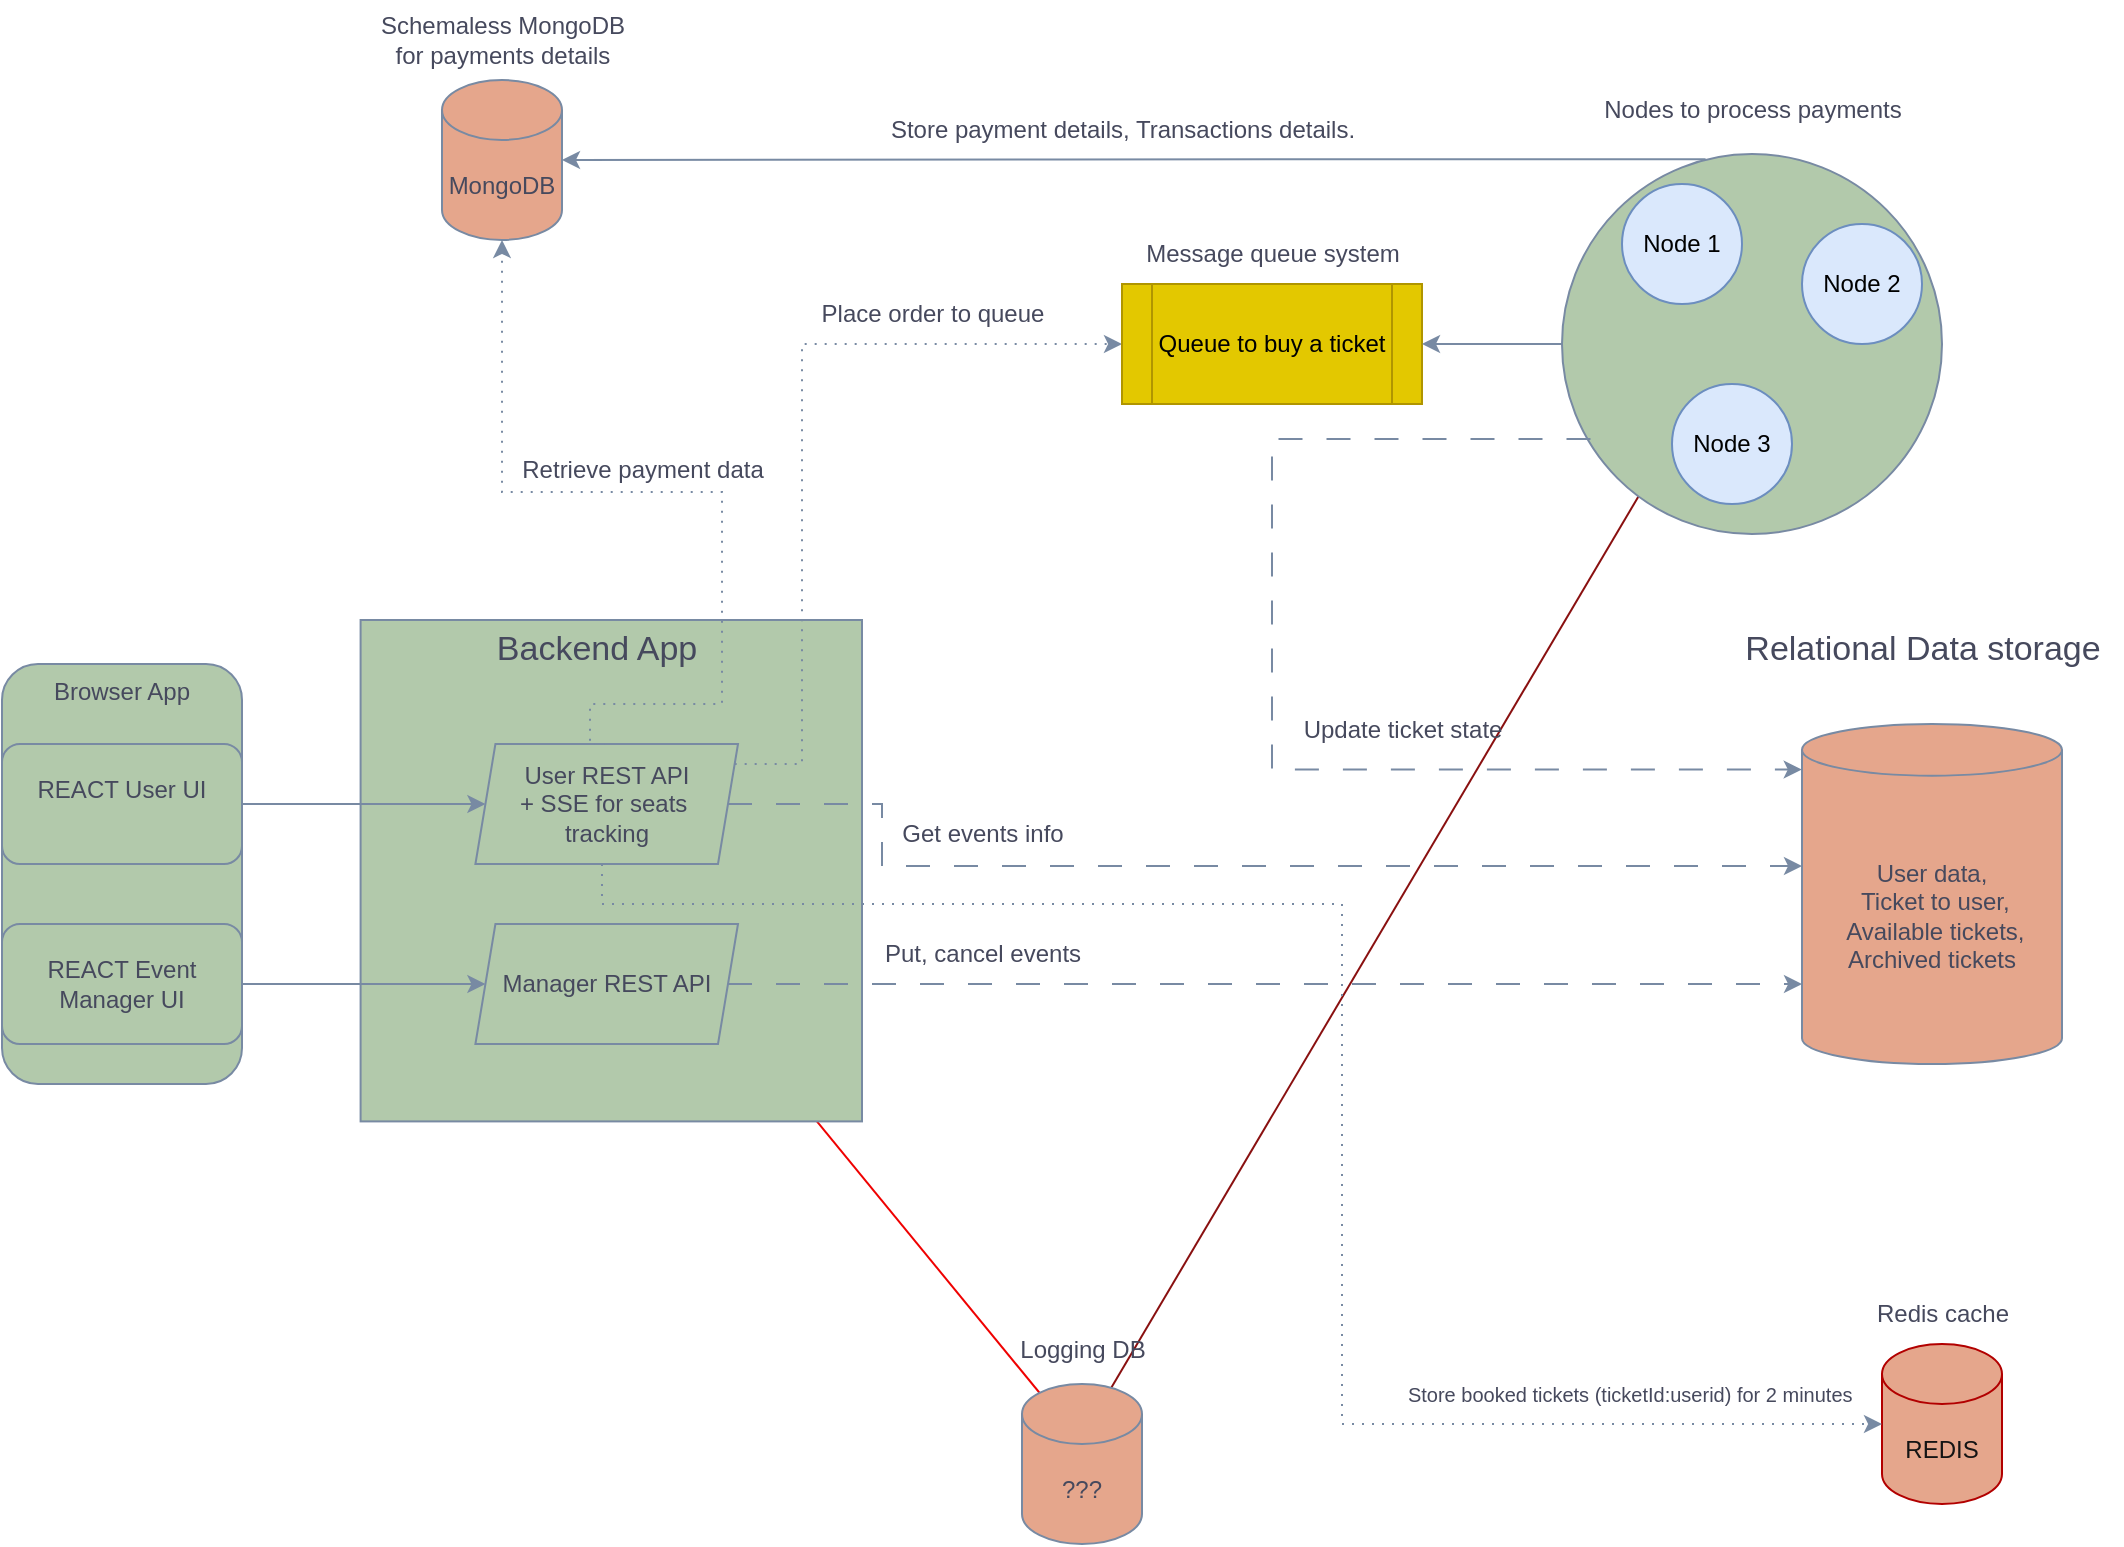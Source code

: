 <mxfile version="24.7.14">
  <diagram name="Page-1" id="6133507b-19e7-1e82-6fc7-422aa6c4b21f">
    <mxGraphModel dx="1500" dy="820" grid="1" gridSize="10" guides="1" tooltips="1" connect="1" arrows="1" fold="1" page="1" pageScale="1" pageWidth="1100" pageHeight="850" background="none" math="0" shadow="0">
      <root>
        <mxCell id="0" />
        <mxCell id="1" parent="0" />
        <mxCell id="8RKPcWR6JXZ6SVr-2ro6-72" value="" style="endArrow=none;html=1;rounded=0;strokeColor=#ef0101;fontColor=#46495D;fillColor=#B2C9AB;exitX=0.523;exitY=0.4;exitDx=0;exitDy=0;exitPerimeter=0;" edge="1" parent="1" source="8RKPcWR6JXZ6SVr-2ro6-67" target="8RKPcWR6JXZ6SVr-2ro6-8">
          <mxGeometry width="50" height="50" relative="1" as="geometry">
            <mxPoint x="596" y="713" as="sourcePoint" />
            <mxPoint x="860" y="264" as="targetPoint" />
          </mxGeometry>
        </mxCell>
        <mxCell id="8RKPcWR6JXZ6SVr-2ro6-71" value="" style="endArrow=none;html=1;rounded=1;strokeColor=#891010;fontColor=#46495D;fillColor=#B2C9AB;entryX=0.209;entryY=0.888;entryDx=0;entryDy=0;entryPerimeter=0;curved=0;" edge="1" parent="1" target="8RKPcWR6JXZ6SVr-2ro6-37">
          <mxGeometry width="50" height="50" relative="1" as="geometry">
            <mxPoint x="568" y="730" as="sourcePoint" />
            <mxPoint x="640" y="650" as="targetPoint" />
          </mxGeometry>
        </mxCell>
        <mxCell id="8RKPcWR6JXZ6SVr-2ro6-24" value="Get events info" style="text;html=1;align=center;verticalAlign=middle;resizable=0;points=[];autosize=1;strokeColor=none;fillColor=none;labelBackgroundColor=none;fontColor=#46495D;" vertex="1" parent="1">
          <mxGeometry x="470" y="410" width="100" height="30" as="geometry" />
        </mxCell>
        <mxCell id="8RKPcWR6JXZ6SVr-2ro6-32" value="" style="group;labelBackgroundColor=none;fontColor=#46495D;" vertex="1" connectable="0" parent="1">
          <mxGeometry x="720" y="480" width="315" height="280" as="geometry" />
        </mxCell>
        <mxCell id="8RKPcWR6JXZ6SVr-2ro6-25" value="&lt;font color=&quot;#141414&quot;&gt;REDIS&lt;/font&gt;" style="shape=cylinder3;whiteSpace=wrap;html=1;boundedLbl=1;backgroundOutline=1;size=15;labelBackgroundColor=none;fillColor=#E5A68C;strokeColor=#B20000;fontColor=#ffffff;" vertex="1" parent="8RKPcWR6JXZ6SVr-2ro6-32">
          <mxGeometry x="250" y="200" width="60" height="80" as="geometry" />
        </mxCell>
        <mxCell id="8RKPcWR6JXZ6SVr-2ro6-26" value="Redis cache" style="text;html=1;align=center;verticalAlign=middle;resizable=0;points=[];autosize=1;strokeColor=none;fillColor=none;labelBackgroundColor=none;fontColor=#46495D;" vertex="1" parent="8RKPcWR6JXZ6SVr-2ro6-32">
          <mxGeometry x="235" y="170" width="90" height="30" as="geometry" />
        </mxCell>
        <mxCell id="8RKPcWR6JXZ6SVr-2ro6-28" value="Store booked tickets (ticketId:userid) for 2 minutes&lt;span style=&quot;background-color: initial; font-size: 10px;&quot;&gt;&amp;nbsp;&lt;/span&gt;" style="text;html=1;align=center;verticalAlign=middle;resizable=0;points=[];autosize=1;strokeColor=none;fillColor=none;fontSize=10;labelBackgroundColor=none;fontColor=#46495D;" vertex="1" parent="8RKPcWR6JXZ6SVr-2ro6-32">
          <mxGeometry y="210" width="250" height="30" as="geometry" />
        </mxCell>
        <mxCell id="8RKPcWR6JXZ6SVr-2ro6-33" value="" style="group;labelBackgroundColor=none;fontColor=#46495D;" vertex="1" connectable="0" parent="1">
          <mxGeometry x="890" y="318" width="200" height="222" as="geometry" />
        </mxCell>
        <mxCell id="8RKPcWR6JXZ6SVr-2ro6-17" value="User data,&lt;br&gt;&amp;nbsp;Ticket to user,&lt;br&gt;&amp;nbsp;Available tickets,&lt;br&gt;Archived tickets" style="shape=cylinder3;whiteSpace=wrap;html=1;boundedLbl=1;backgroundOutline=1;size=12.921;labelBackgroundColor=none;fillColor=#E5A68C;strokeColor=#788AA3;fontColor=#46495D;" vertex="1" parent="8RKPcWR6JXZ6SVr-2ro6-33">
          <mxGeometry x="40" y="52" width="130" height="170" as="geometry" />
        </mxCell>
        <mxCell id="8RKPcWR6JXZ6SVr-2ro6-18" value="Relational Data storage&lt;div style=&quot;font-size: 17px;&quot;&gt;&lt;br style=&quot;font-size: 17px;&quot;&gt;&lt;/div&gt;" style="text;html=1;align=center;verticalAlign=middle;resizable=0;points=[];autosize=1;strokeColor=none;fillColor=none;fontSize=17;labelBackgroundColor=none;fontColor=#46495D;" vertex="1" parent="8RKPcWR6JXZ6SVr-2ro6-33">
          <mxGeometry width="200" height="50" as="geometry" />
        </mxCell>
        <mxCell id="8RKPcWR6JXZ6SVr-2ro6-34" value="" style="group;labelBackgroundColor=none;fontColor=#46495D;" vertex="1" connectable="0" parent="1">
          <mxGeometry x="238" y="318" width="222" height="262" as="geometry" />
        </mxCell>
        <mxCell id="8RKPcWR6JXZ6SVr-2ro6-8" value="" style="whiteSpace=wrap;html=1;aspect=fixed;labelBackgroundColor=none;fillColor=#B2C9AB;strokeColor=#788AA3;fontColor=#46495D;" vertex="1" parent="8RKPcWR6JXZ6SVr-2ro6-34">
          <mxGeometry x="-28.707" width="250.707" height="250.707" as="geometry" />
        </mxCell>
        <mxCell id="8RKPcWR6JXZ6SVr-2ro6-10" value="User REST API&lt;div&gt;+ SSE for seats&amp;nbsp;&lt;br&gt;tracking&lt;/div&gt;" style="shape=parallelogram;perimeter=parallelogramPerimeter;whiteSpace=wrap;html=1;fixedSize=1;size=10;labelBackgroundColor=none;fillColor=#B2C9AB;strokeColor=#788AA3;fontColor=#46495D;" vertex="1" parent="8RKPcWR6JXZ6SVr-2ro6-34">
          <mxGeometry x="28.71" y="62" width="131.29" height="60" as="geometry" />
        </mxCell>
        <mxCell id="8RKPcWR6JXZ6SVr-2ro6-11" value="Manager REST API" style="shape=parallelogram;perimeter=parallelogramPerimeter;whiteSpace=wrap;html=1;fixedSize=1;size=10;labelBackgroundColor=none;fillColor=#B2C9AB;strokeColor=#788AA3;fontColor=#46495D;" vertex="1" parent="8RKPcWR6JXZ6SVr-2ro6-34">
          <mxGeometry x="28.71" y="152" width="131.29" height="60" as="geometry" />
        </mxCell>
        <mxCell id="8RKPcWR6JXZ6SVr-2ro6-16" value="&lt;div style=&quot;font-size: 17px;&quot;&gt;Backend App&lt;/div&gt;" style="text;html=1;align=center;verticalAlign=middle;resizable=0;points=[];autosize=1;strokeColor=none;fillColor=none;labelBackgroundColor=none;fontColor=#46495D;" vertex="1" parent="8RKPcWR6JXZ6SVr-2ro6-34">
          <mxGeometry x="28.707" width="120" height="30" as="geometry" />
        </mxCell>
        <mxCell id="8RKPcWR6JXZ6SVr-2ro6-27" value="" style="edgeStyle=orthogonalEdgeStyle;rounded=0;orthogonalLoop=1;jettySize=auto;html=1;entryX=0;entryY=0.5;entryDx=0;entryDy=0;entryPerimeter=0;dashed=1;dashPattern=1 4;labelBackgroundColor=none;strokeColor=#788AA3;fontColor=default;" edge="1" parent="1" source="8RKPcWR6JXZ6SVr-2ro6-10" target="8RKPcWR6JXZ6SVr-2ro6-25">
          <mxGeometry relative="1" as="geometry">
            <Array as="points">
              <mxPoint x="330" y="460" />
              <mxPoint x="700" y="460" />
              <mxPoint x="700" y="720" />
            </Array>
          </mxGeometry>
        </mxCell>
        <mxCell id="8RKPcWR6JXZ6SVr-2ro6-35" value="" style="group;labelBackgroundColor=none;fontColor=#46495D;" vertex="1" connectable="0" parent="1">
          <mxGeometry x="30" y="340" width="120" height="210" as="geometry" />
        </mxCell>
        <mxCell id="8RKPcWR6JXZ6SVr-2ro6-30" value="Browser App" style="rounded=1;whiteSpace=wrap;html=1;horizontal=1;verticalAlign=top;labelBackgroundColor=none;fillColor=#B2C9AB;strokeColor=#788AA3;fontColor=#46495D;" vertex="1" parent="8RKPcWR6JXZ6SVr-2ro6-35">
          <mxGeometry width="120" height="210" as="geometry" />
        </mxCell>
        <mxCell id="8RKPcWR6JXZ6SVr-2ro6-4" value="REACT User UI&lt;div&gt;&lt;br&gt;&lt;/div&gt;" style="rounded=1;whiteSpace=wrap;html=1;labelBackgroundColor=none;fillColor=#B2C9AB;strokeColor=#788AA3;fontColor=#46495D;" vertex="1" parent="8RKPcWR6JXZ6SVr-2ro6-35">
          <mxGeometry y="40" width="120" height="60" as="geometry" />
        </mxCell>
        <mxCell id="8RKPcWR6JXZ6SVr-2ro6-5" value="REACT Event Manager UI" style="rounded=1;whiteSpace=wrap;html=1;labelBackgroundColor=none;fillColor=#B2C9AB;strokeColor=#788AA3;fontColor=#46495D;" vertex="1" parent="8RKPcWR6JXZ6SVr-2ro6-35">
          <mxGeometry y="130" width="120" height="60" as="geometry" />
        </mxCell>
        <mxCell id="8RKPcWR6JXZ6SVr-2ro6-41" style="edgeStyle=orthogonalEdgeStyle;rounded=0;orthogonalLoop=1;jettySize=auto;html=1;entryX=1;entryY=0.5;entryDx=0;entryDy=0;entryPerimeter=0;exitX=0.378;exitY=0.014;exitDx=0;exitDy=0;exitPerimeter=0;labelBackgroundColor=none;strokeColor=#788AA3;fontColor=default;" edge="1" parent="1" source="8RKPcWR6JXZ6SVr-2ro6-37" target="8RKPcWR6JXZ6SVr-2ro6-54">
          <mxGeometry relative="1" as="geometry" />
        </mxCell>
        <mxCell id="8RKPcWR6JXZ6SVr-2ro6-22" value="" style="edgeStyle=orthogonalEdgeStyle;rounded=0;orthogonalLoop=1;jettySize=auto;html=1;entryX=0;entryY=0.765;entryDx=0;entryDy=0;entryPerimeter=0;dashed=1;dashPattern=12 12;labelBackgroundColor=none;strokeColor=#788AA3;fontColor=default;" edge="1" parent="1" source="8RKPcWR6JXZ6SVr-2ro6-11" target="8RKPcWR6JXZ6SVr-2ro6-17">
          <mxGeometry relative="1" as="geometry">
            <mxPoint x="470" y="500" as="targetPoint" />
          </mxGeometry>
        </mxCell>
        <mxCell id="8RKPcWR6JXZ6SVr-2ro6-43" value="" style="edgeStyle=orthogonalEdgeStyle;rounded=0;orthogonalLoop=1;jettySize=auto;html=1;labelBackgroundColor=none;strokeColor=#788AA3;fontColor=default;dashed=1;dashPattern=12 12;exitX=1;exitY=0.5;exitDx=0;exitDy=0;" edge="1" parent="1" source="8RKPcWR6JXZ6SVr-2ro6-10" target="8RKPcWR6JXZ6SVr-2ro6-17">
          <mxGeometry relative="1" as="geometry">
            <mxPoint x="376.534" y="411" as="sourcePoint" />
            <mxPoint x="770" y="440" as="targetPoint" />
            <Array as="points">
              <mxPoint x="470" y="410" />
              <mxPoint x="470" y="441" />
            </Array>
          </mxGeometry>
        </mxCell>
        <mxCell id="8RKPcWR6JXZ6SVr-2ro6-44" value="" style="edgeStyle=orthogonalEdgeStyle;rounded=0;orthogonalLoop=1;jettySize=auto;html=1;entryX=0;entryY=0.5;entryDx=0;entryDy=0;dashed=1;dashPattern=1 4;labelBackgroundColor=none;strokeColor=#788AA3;fontColor=default;" edge="1" parent="1" source="8RKPcWR6JXZ6SVr-2ro6-10" target="8RKPcWR6JXZ6SVr-2ro6-36">
          <mxGeometry relative="1" as="geometry">
            <mxPoint x="400" y="220" as="targetPoint" />
            <Array as="points">
              <mxPoint x="430" y="390" />
              <mxPoint x="430" y="180" />
            </Array>
          </mxGeometry>
        </mxCell>
        <mxCell id="8RKPcWR6JXZ6SVr-2ro6-47" value="" style="group;labelBackgroundColor=none;fontColor=#46495D;" vertex="1" connectable="0" parent="1">
          <mxGeometry x="810" y="48" width="190" height="227" as="geometry" />
        </mxCell>
        <mxCell id="8RKPcWR6JXZ6SVr-2ro6-45" value="" style="group;labelBackgroundColor=none;fontColor=#46495D;" vertex="1" connectable="0" parent="8RKPcWR6JXZ6SVr-2ro6-47">
          <mxGeometry y="37" width="190" height="190" as="geometry" />
        </mxCell>
        <mxCell id="8RKPcWR6JXZ6SVr-2ro6-37" value="" style="ellipse;whiteSpace=wrap;html=1;aspect=fixed;labelBackgroundColor=none;fillColor=#B2C9AB;strokeColor=#788AA3;fontColor=#46495D;" vertex="1" parent="8RKPcWR6JXZ6SVr-2ro6-45">
          <mxGeometry width="190" height="190" as="geometry" />
        </mxCell>
        <mxCell id="8RKPcWR6JXZ6SVr-2ro6-38" value="Node 1" style="ellipse;whiteSpace=wrap;html=1;aspect=fixed;labelBackgroundColor=none;fillColor=#dae8fc;strokeColor=#6c8ebf;" vertex="1" parent="8RKPcWR6JXZ6SVr-2ro6-45">
          <mxGeometry x="30" y="15" width="60" height="60" as="geometry" />
        </mxCell>
        <mxCell id="8RKPcWR6JXZ6SVr-2ro6-39" value="Node 2" style="ellipse;whiteSpace=wrap;html=1;aspect=fixed;labelBackgroundColor=none;fillColor=#dae8fc;strokeColor=#6c8ebf;" vertex="1" parent="8RKPcWR6JXZ6SVr-2ro6-45">
          <mxGeometry x="120" y="35" width="60" height="60" as="geometry" />
        </mxCell>
        <mxCell id="8RKPcWR6JXZ6SVr-2ro6-40" value="Node 3" style="ellipse;whiteSpace=wrap;html=1;aspect=fixed;labelBackgroundColor=none;fillColor=#dae8fc;strokeColor=#6c8ebf;" vertex="1" parent="8RKPcWR6JXZ6SVr-2ro6-45">
          <mxGeometry x="55" y="115" width="60" height="60" as="geometry" />
        </mxCell>
        <mxCell id="8RKPcWR6JXZ6SVr-2ro6-46" value="Nodes to process payments" style="text;html=1;align=center;verticalAlign=middle;resizable=0;points=[];autosize=1;strokeColor=none;fillColor=none;labelBackgroundColor=none;fontColor=#46495D;" vertex="1" parent="8RKPcWR6JXZ6SVr-2ro6-47">
          <mxGeometry x="10" width="170" height="30" as="geometry" />
        </mxCell>
        <mxCell id="8RKPcWR6JXZ6SVr-2ro6-49" style="edgeStyle=orthogonalEdgeStyle;rounded=0;orthogonalLoop=1;jettySize=auto;html=1;entryX=-0.001;entryY=0.134;entryDx=0;entryDy=0;entryPerimeter=0;exitX=0.075;exitY=0.75;exitDx=0;exitDy=0;exitPerimeter=0;labelBackgroundColor=none;strokeColor=#788AA3;fontColor=default;dashed=1;dashPattern=12 12;" edge="1" parent="1" source="8RKPcWR6JXZ6SVr-2ro6-37" target="8RKPcWR6JXZ6SVr-2ro6-17">
          <mxGeometry relative="1" as="geometry">
            <Array as="points">
              <mxPoint x="665" y="228" />
              <mxPoint x="665" y="393" />
            </Array>
          </mxGeometry>
        </mxCell>
        <mxCell id="8RKPcWR6JXZ6SVr-2ro6-50" value="Update ticket state" style="text;html=1;align=center;verticalAlign=middle;resizable=0;points=[];autosize=1;strokeColor=none;fillColor=none;labelBackgroundColor=none;fontColor=#46495D;" vertex="1" parent="1">
          <mxGeometry x="670" y="358" width="120" height="30" as="geometry" />
        </mxCell>
        <mxCell id="8RKPcWR6JXZ6SVr-2ro6-53" value="" style="group;labelBackgroundColor=none;fontColor=#46495D;" vertex="1" connectable="0" parent="1">
          <mxGeometry x="430" y="120" width="310" height="90" as="geometry" />
        </mxCell>
        <mxCell id="8RKPcWR6JXZ6SVr-2ro6-51" value="" style="group;labelBackgroundColor=none;fontColor=#46495D;" vertex="1" connectable="0" parent="8RKPcWR6JXZ6SVr-2ro6-53">
          <mxGeometry y="30" width="310" height="60" as="geometry" />
        </mxCell>
        <mxCell id="8RKPcWR6JXZ6SVr-2ro6-36" value="Queue to buy a ticket" style="shape=process;whiteSpace=wrap;html=1;backgroundOutline=1;labelBackgroundColor=none;fillColor=#e3c800;strokeColor=#B09500;fontColor=#000000;" vertex="1" parent="8RKPcWR6JXZ6SVr-2ro6-51">
          <mxGeometry x="160" width="150" height="60" as="geometry" />
        </mxCell>
        <mxCell id="8RKPcWR6JXZ6SVr-2ro6-48" value="Place order to queue" style="text;html=1;align=center;verticalAlign=middle;resizable=0;points=[];autosize=1;strokeColor=none;fillColor=none;labelBackgroundColor=none;fontColor=#46495D;" vertex="1" parent="8RKPcWR6JXZ6SVr-2ro6-51">
          <mxGeometry width="130" height="30" as="geometry" />
        </mxCell>
        <mxCell id="8RKPcWR6JXZ6SVr-2ro6-52" value="Message queue system" style="text;html=1;align=center;verticalAlign=middle;resizable=0;points=[];autosize=1;strokeColor=none;fillColor=none;labelBackgroundColor=none;fontColor=#46495D;" vertex="1" parent="8RKPcWR6JXZ6SVr-2ro6-53">
          <mxGeometry x="160" width="150" height="30" as="geometry" />
        </mxCell>
        <mxCell id="8RKPcWR6JXZ6SVr-2ro6-56" value="" style="edgeStyle=orthogonalEdgeStyle;rounded=0;orthogonalLoop=1;jettySize=auto;html=1;entryX=1;entryY=0.5;entryDx=0;entryDy=0;labelBackgroundColor=none;strokeColor=#788AA3;fontColor=default;" edge="1" parent="1" source="8RKPcWR6JXZ6SVr-2ro6-37" target="8RKPcWR6JXZ6SVr-2ro6-36">
          <mxGeometry relative="1" as="geometry" />
        </mxCell>
        <mxCell id="8RKPcWR6JXZ6SVr-2ro6-57" value="Store payment details, Transactions details." style="text;html=1;align=center;verticalAlign=middle;resizable=0;points=[];autosize=1;strokeColor=none;fillColor=none;labelBackgroundColor=none;fontColor=#46495D;" vertex="1" parent="1">
          <mxGeometry x="460" y="58" width="260" height="30" as="geometry" />
        </mxCell>
        <mxCell id="8RKPcWR6JXZ6SVr-2ro6-15" value="" style="edgeStyle=orthogonalEdgeStyle;rounded=0;orthogonalLoop=1;jettySize=auto;html=1;entryX=1;entryY=0.5;entryDx=0;entryDy=0;endArrow=none;endFill=0;startArrow=classic;startFill=1;labelBackgroundColor=none;strokeColor=#788AA3;fontColor=default;" edge="1" parent="1" source="8RKPcWR6JXZ6SVr-2ro6-10" target="8RKPcWR6JXZ6SVr-2ro6-4">
          <mxGeometry relative="1" as="geometry">
            <mxPoint x="190" y="410" as="targetPoint" />
          </mxGeometry>
        </mxCell>
        <mxCell id="8RKPcWR6JXZ6SVr-2ro6-13" value="" style="edgeStyle=orthogonalEdgeStyle;rounded=0;orthogonalLoop=1;jettySize=auto;html=1;entryX=1;entryY=0.5;entryDx=0;entryDy=0;endArrow=none;endFill=0;startArrow=classic;startFill=1;labelBackgroundColor=none;strokeColor=#788AA3;fontColor=default;" edge="1" parent="1" source="8RKPcWR6JXZ6SVr-2ro6-11" target="8RKPcWR6JXZ6SVr-2ro6-5">
          <mxGeometry relative="1" as="geometry">
            <mxPoint x="190" y="500" as="targetPoint" />
          </mxGeometry>
        </mxCell>
        <mxCell id="8RKPcWR6JXZ6SVr-2ro6-62" style="edgeStyle=orthogonalEdgeStyle;rounded=0;orthogonalLoop=1;jettySize=auto;html=1;entryX=0.5;entryY=1;entryDx=0;entryDy=0;entryPerimeter=0;exitX=0.5;exitY=0;exitDx=0;exitDy=0;dashed=1;dashPattern=1 4;labelBackgroundColor=none;strokeColor=#788AA3;fontColor=default;" edge="1" parent="1" source="8RKPcWR6JXZ6SVr-2ro6-10" target="8RKPcWR6JXZ6SVr-2ro6-54">
          <mxGeometry relative="1" as="geometry">
            <Array as="points">
              <mxPoint x="324" y="360" />
              <mxPoint x="390" y="360" />
              <mxPoint x="390" y="254" />
              <mxPoint x="280" y="254" />
            </Array>
          </mxGeometry>
        </mxCell>
        <mxCell id="8RKPcWR6JXZ6SVr-2ro6-63" value="Retrieve payment data" style="text;html=1;align=center;verticalAlign=middle;resizable=0;points=[];autosize=1;strokeColor=none;fillColor=none;labelBackgroundColor=none;fontColor=#46495D;" vertex="1" parent="1">
          <mxGeometry x="280" y="228" width="140" height="30" as="geometry" />
        </mxCell>
        <mxCell id="8RKPcWR6JXZ6SVr-2ro6-64" value="" style="group;labelBackgroundColor=none;fontColor=#46495D;" vertex="1" connectable="0" parent="1">
          <mxGeometry x="205" y="8" width="150" height="120" as="geometry" />
        </mxCell>
        <mxCell id="8RKPcWR6JXZ6SVr-2ro6-54" value="MongoDB" style="shape=cylinder3;whiteSpace=wrap;html=1;boundedLbl=1;backgroundOutline=1;size=15;labelBackgroundColor=none;fillColor=#E5A68C;strokeColor=#788AA3;fontColor=#46495D;" vertex="1" parent="8RKPcWR6JXZ6SVr-2ro6-64">
          <mxGeometry x="45" y="40" width="60" height="80" as="geometry" />
        </mxCell>
        <mxCell id="8RKPcWR6JXZ6SVr-2ro6-55" value="Schemaless MongoDB&lt;div&gt;for payments details&lt;/div&gt;" style="text;html=1;align=center;verticalAlign=middle;resizable=0;points=[];autosize=1;strokeColor=none;fillColor=none;labelBackgroundColor=none;fontColor=#46495D;" vertex="1" parent="8RKPcWR6JXZ6SVr-2ro6-64">
          <mxGeometry width="150" height="40" as="geometry" />
        </mxCell>
        <mxCell id="8RKPcWR6JXZ6SVr-2ro6-23" value="Put, cancel events" style="text;html=1;align=center;verticalAlign=middle;resizable=0;points=[];autosize=1;strokeColor=none;fillColor=none;labelBackgroundColor=none;fontColor=#46495D;" vertex="1" parent="1">
          <mxGeometry x="460" y="470" width="120" height="30" as="geometry" />
        </mxCell>
        <mxCell id="8RKPcWR6JXZ6SVr-2ro6-69" value="" style="group" vertex="1" connectable="0" parent="1">
          <mxGeometry x="525" y="668" width="90" height="112" as="geometry" />
        </mxCell>
        <mxCell id="8RKPcWR6JXZ6SVr-2ro6-67" value="???" style="shape=cylinder3;whiteSpace=wrap;html=1;boundedLbl=1;backgroundOutline=1;size=15;strokeColor=#788AA3;fontColor=#46495D;fillColor=#E5A68C;" vertex="1" parent="8RKPcWR6JXZ6SVr-2ro6-69">
          <mxGeometry x="15" y="32" width="60" height="80" as="geometry" />
        </mxCell>
        <mxCell id="8RKPcWR6JXZ6SVr-2ro6-68" value="Logging DB" style="text;html=1;align=center;verticalAlign=middle;resizable=0;points=[];autosize=1;strokeColor=none;fillColor=none;fontColor=#46495D;" vertex="1" parent="8RKPcWR6JXZ6SVr-2ro6-69">
          <mxGeometry width="90" height="30" as="geometry" />
        </mxCell>
      </root>
    </mxGraphModel>
  </diagram>
</mxfile>
